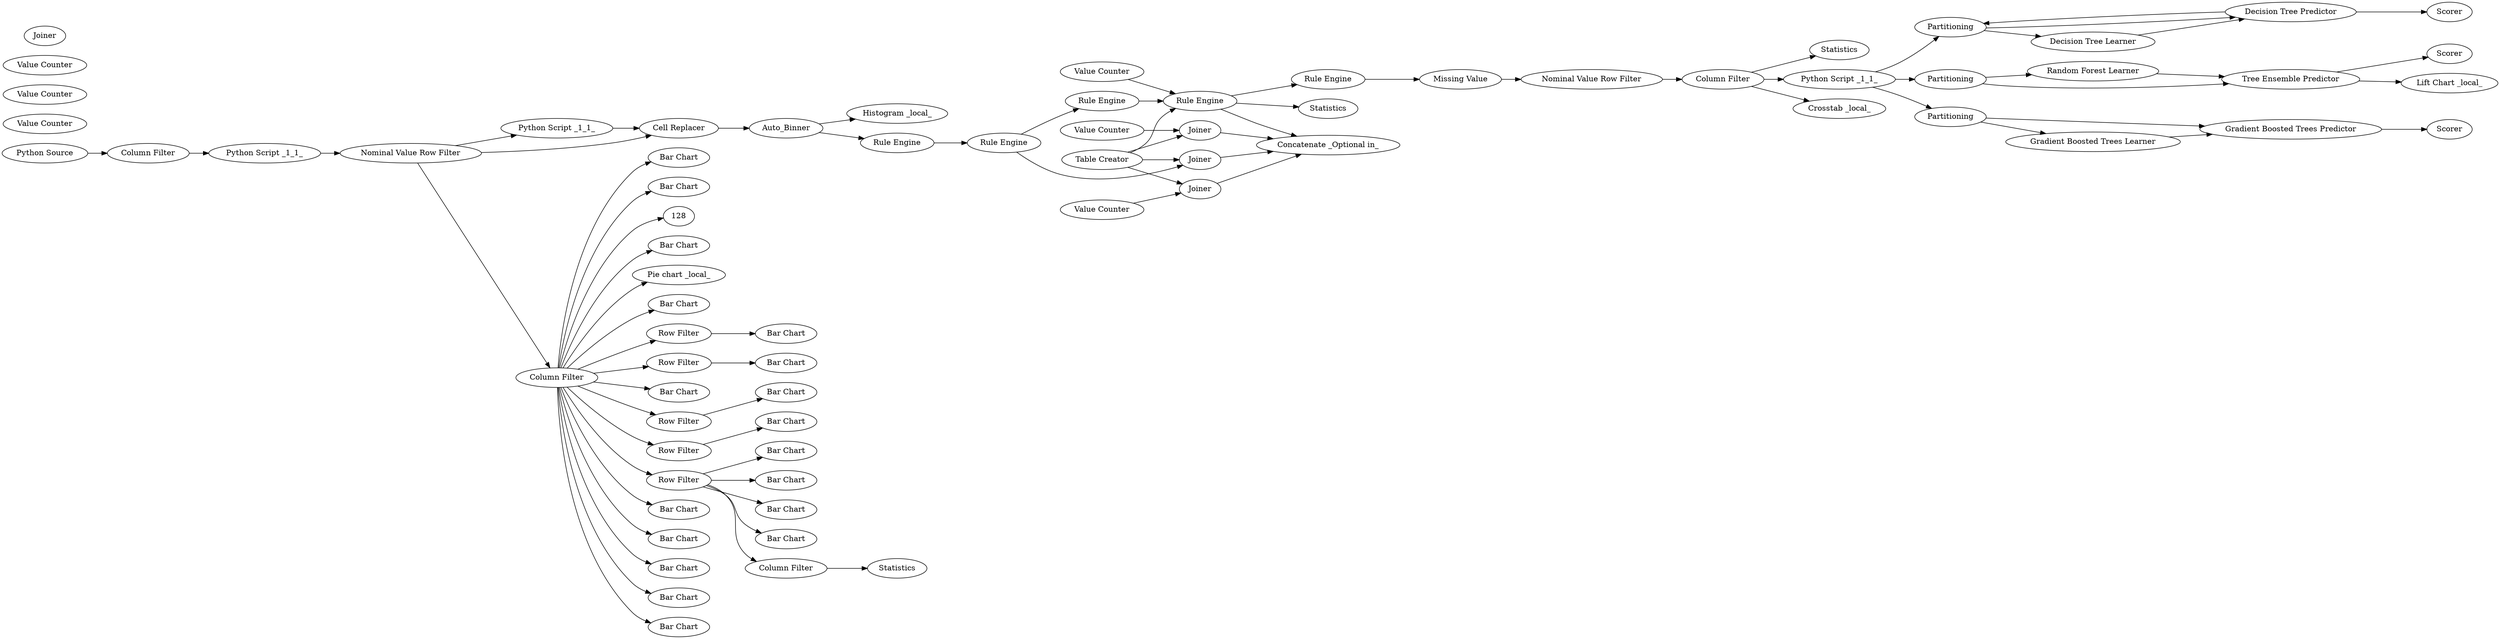 digraph {
	25 [label="Python Script _1_1_"]
	26 [label="Python Source"]
	27 [label="Column Filter"]
	36 [label="Cell Replacer"]
	41 [label="Nominal Value Row Filter"]
	42 [label="Python Script _1_1_"]
	43 [label=Auto_Binner]
	45 [label="Column Filter"]
	57 [label="Bar Chart"]
	59 [label="Pie chart _local_"]
	67 [label="Bar Chart"]
	69 [label="Bar Chart"]
	70 [label="Row Filter"]
	71 [label="Bar Chart"]
	72 [label="Row Filter"]
	75 [label="Bar Chart"]
	76 [label="Row Filter"]
	77 [label="Bar Chart"]
	78 [label="Row Filter"]
	79 [label="Bar Chart"]
	80 [label="Row Filter"]
	98 [label="Bar Chart"]
	99 [label=Partitioning]
	101 [label="Decision Tree Predictor"]
	103 [label="Decision Tree Learner"]
	106 [label=Scorer]
	107 [label="Value Counter"]
	108 [label="Bar Chart"]
	110 [label="Bar Chart"]
	111 [label="Bar Chart"]
	117 [label="Bar Chart"]
	119 [label="Bar Chart"]
	120 [label="Bar Chart"]
	121 [label="Bar Chart"]
	122 [label="Bar Chart"]
	123 [label="Bar Chart"]
	112 [label="Value Counter"]
	116 [label="Table Creator"]
	125 [label=Joiner]
	126 [label="Value Counter"]
	133 [label="Value Counter"]
	134 [label="Value Counter"]
	135 [label="Value Counter"]
	136 [label="Value Counter"]
	141 [label=Joiner]
	142 [label=Joiner]
	143 [label=Joiner]
	146 [label="Concatenate _Optional in_"]
	147 [label=Joiner]
	131 [label="Bar Chart"]
	132 [label="Rule Engine"]
	134 [label="Rule Engine"]
	139 [label="Rule Engine"]
	141 [label="Rule Engine"]
	34 [label=Scorer]
	37 [label="Tree Ensemble Predictor"]
	38 [label="Lift Chart _local_"]
	875 [label="Random Forest Learner"]
	876 [label=Partitioning]
	879 [label="Column Filter"]
	883 [label=Statistics]
	884 [label=Statistics]
	885 [label="Column Filter"]
	886 [label=Statistics]
	887 [label="Histogram _local_"]
	888 [label="Rule Engine"]
	889 [label="Missing Value"]
	890 [label="Python Script _1_1_"]
	891 [label="Crosstab _local_"]
	892 [label="Nominal Value Row Filter"]
	3 [label=Partitioning]
	4 [label="Gradient Boosted Trees Learner"]
	5 [label="Gradient Boosted Trees Predictor"]
	6 [label=Scorer]
	99 -> 103
	99 -> 101
	101 -> 106
	101 -> 99
	103 -> 101
	112 -> 125
	116 -> 125
	116 -> 141
	116 -> 142
	116 -> 143
	125 -> 146
	126 -> 141
	133 -> 143
	134 -> 142
	141 -> 146
	142 -> 146
	143 -> 146
	37 -> 38
	37 -> 34
	875 -> 37
	876 -> 875
	876 -> 37
	3 -> 4
	3 -> 5
	4 -> 5
	5 -> 6
	25 -> 41
	26 -> 27
	27 -> 25
	36 -> 43
	41 -> 42
	41 -> 45
	41 -> 36
	42 -> 36
	43 -> 132
	43 -> 887
	45 -> 110
	45 -> 98
	45 -> 57
	45 -> 121
	45 -> 120
	45 -> 59
	45 -> 123
	45 -> 122
	45 -> 76
	45 -> 78
	45 -> 72
	45 -> 75
	45 -> 70
	45 -> 128
	45 -> 67
	45 -> 131
	45 -> 80
	70 -> 69
	72 -> 71
	76 -> 77
	78 -> 79
	80 -> 117
	80 -> 119
	80 -> 108
	80 -> 111
	80 -> 885
	132 -> 134
	134 -> 139
	139 -> 141
	141 -> 883
	141 -> 888
	879 -> 886
	879 -> 890
	879 -> 891
	885 -> 884
	888 -> 889
	889 -> 892
	890 -> 99
	890 -> 876
	890 -> 3
	892 -> 879
	rankdir=LR
}

